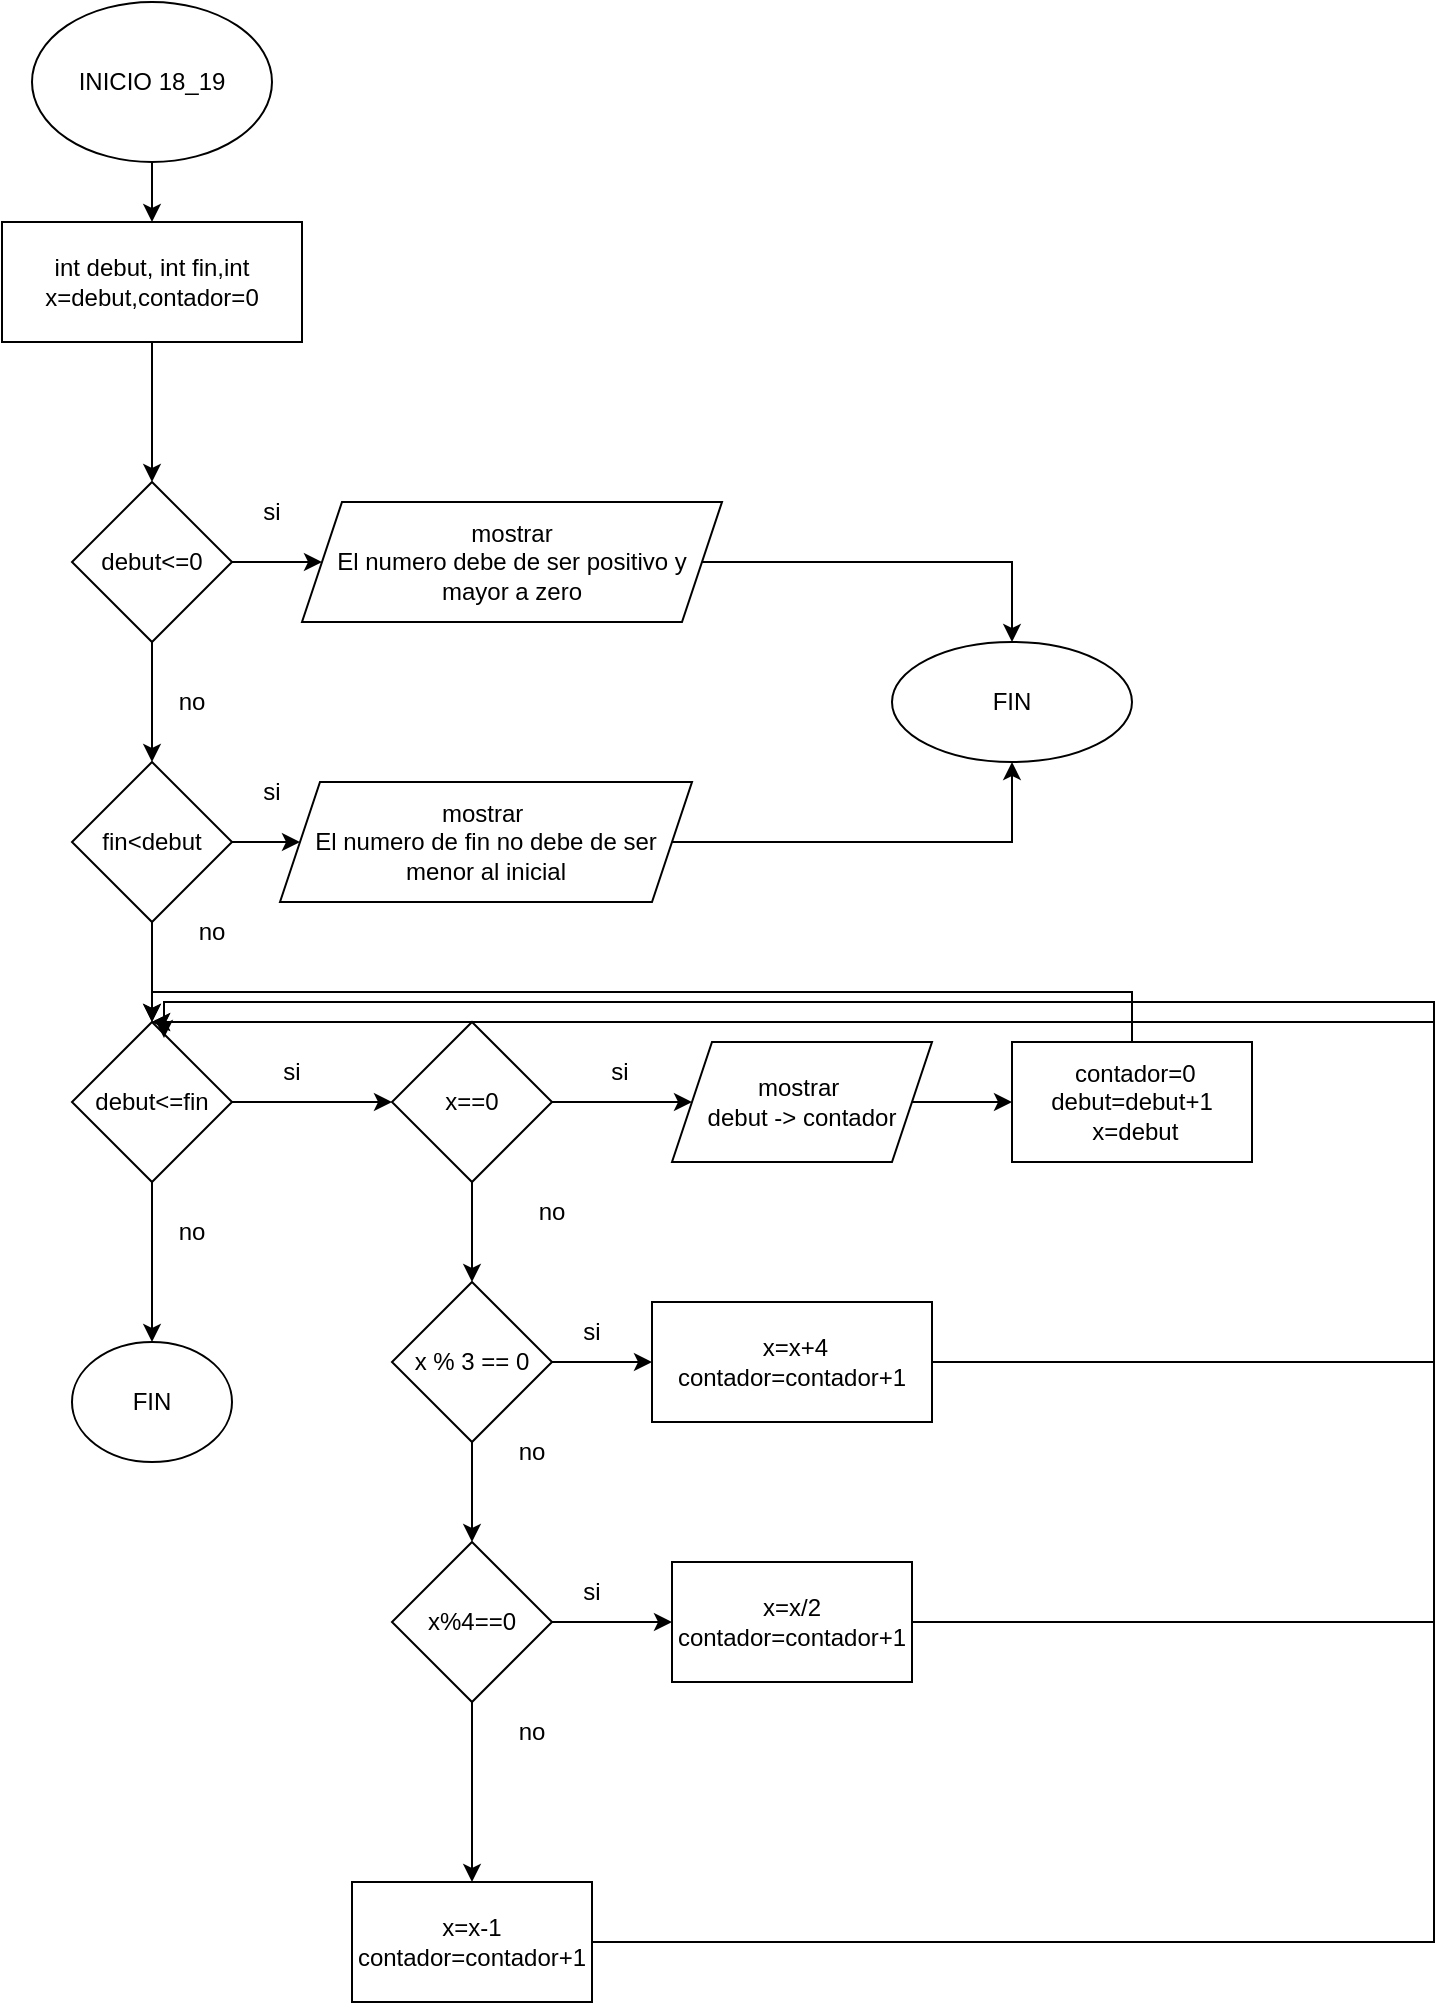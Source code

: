 <mxfile version="24.4.0" type="github">
  <diagram name="Página-1" id="Ei9_hkBRJ7mUx2qGigvX">
    <mxGraphModel dx="730" dy="775" grid="1" gridSize="10" guides="1" tooltips="1" connect="1" arrows="1" fold="1" page="1" pageScale="1" pageWidth="827" pageHeight="1169" math="0" shadow="0">
      <root>
        <mxCell id="0" />
        <mxCell id="1" parent="0" />
        <mxCell id="wLcH9RH19sQNDdShQnH_-3" value="" style="edgeStyle=orthogonalEdgeStyle;rounded=0;orthogonalLoop=1;jettySize=auto;html=1;" edge="1" parent="1" source="wLcH9RH19sQNDdShQnH_-1" target="wLcH9RH19sQNDdShQnH_-2">
          <mxGeometry relative="1" as="geometry" />
        </mxCell>
        <mxCell id="wLcH9RH19sQNDdShQnH_-1" value="INICIO 18_19" style="ellipse;whiteSpace=wrap;html=1;" vertex="1" parent="1">
          <mxGeometry x="90" y="30" width="120" height="80" as="geometry" />
        </mxCell>
        <mxCell id="wLcH9RH19sQNDdShQnH_-5" value="" style="edgeStyle=orthogonalEdgeStyle;rounded=0;orthogonalLoop=1;jettySize=auto;html=1;" edge="1" parent="1" source="wLcH9RH19sQNDdShQnH_-2" target="wLcH9RH19sQNDdShQnH_-4">
          <mxGeometry relative="1" as="geometry" />
        </mxCell>
        <mxCell id="wLcH9RH19sQNDdShQnH_-2" value="int debut, int fin,int x=debut,contador=0" style="whiteSpace=wrap;html=1;" vertex="1" parent="1">
          <mxGeometry x="75" y="140" width="150" height="60" as="geometry" />
        </mxCell>
        <mxCell id="wLcH9RH19sQNDdShQnH_-7" value="" style="edgeStyle=orthogonalEdgeStyle;rounded=0;orthogonalLoop=1;jettySize=auto;html=1;" edge="1" parent="1" source="wLcH9RH19sQNDdShQnH_-4" target="wLcH9RH19sQNDdShQnH_-6">
          <mxGeometry relative="1" as="geometry" />
        </mxCell>
        <mxCell id="wLcH9RH19sQNDdShQnH_-9" value="" style="edgeStyle=orthogonalEdgeStyle;rounded=0;orthogonalLoop=1;jettySize=auto;html=1;" edge="1" parent="1" source="wLcH9RH19sQNDdShQnH_-4" target="wLcH9RH19sQNDdShQnH_-8">
          <mxGeometry relative="1" as="geometry" />
        </mxCell>
        <mxCell id="wLcH9RH19sQNDdShQnH_-4" value="debut&amp;lt;=0" style="rhombus;whiteSpace=wrap;html=1;" vertex="1" parent="1">
          <mxGeometry x="110" y="270" width="80" height="80" as="geometry" />
        </mxCell>
        <mxCell id="wLcH9RH19sQNDdShQnH_-13" style="edgeStyle=orthogonalEdgeStyle;rounded=0;orthogonalLoop=1;jettySize=auto;html=1;entryX=0.5;entryY=0;entryDx=0;entryDy=0;" edge="1" parent="1" source="wLcH9RH19sQNDdShQnH_-6" target="wLcH9RH19sQNDdShQnH_-12">
          <mxGeometry relative="1" as="geometry" />
        </mxCell>
        <mxCell id="wLcH9RH19sQNDdShQnH_-6" value="mostrar&lt;div&gt;El numero debe de ser positivo y mayor a zero&lt;br&gt;&lt;/div&gt;" style="shape=parallelogram;perimeter=parallelogramPerimeter;whiteSpace=wrap;html=1;fixedSize=1;" vertex="1" parent="1">
          <mxGeometry x="225" y="280" width="210" height="60" as="geometry" />
        </mxCell>
        <mxCell id="wLcH9RH19sQNDdShQnH_-11" value="" style="edgeStyle=orthogonalEdgeStyle;rounded=0;orthogonalLoop=1;jettySize=auto;html=1;" edge="1" parent="1" source="wLcH9RH19sQNDdShQnH_-8" target="wLcH9RH19sQNDdShQnH_-10">
          <mxGeometry relative="1" as="geometry" />
        </mxCell>
        <mxCell id="wLcH9RH19sQNDdShQnH_-21" value="" style="edgeStyle=orthogonalEdgeStyle;rounded=0;orthogonalLoop=1;jettySize=auto;html=1;" edge="1" parent="1" source="wLcH9RH19sQNDdShQnH_-8" target="wLcH9RH19sQNDdShQnH_-20">
          <mxGeometry relative="1" as="geometry" />
        </mxCell>
        <mxCell id="wLcH9RH19sQNDdShQnH_-8" value="fin&amp;lt;debut" style="rhombus;whiteSpace=wrap;html=1;" vertex="1" parent="1">
          <mxGeometry x="110" y="410" width="80" height="80" as="geometry" />
        </mxCell>
        <mxCell id="wLcH9RH19sQNDdShQnH_-14" style="edgeStyle=orthogonalEdgeStyle;rounded=0;orthogonalLoop=1;jettySize=auto;html=1;" edge="1" parent="1" source="wLcH9RH19sQNDdShQnH_-10" target="wLcH9RH19sQNDdShQnH_-12">
          <mxGeometry relative="1" as="geometry" />
        </mxCell>
        <mxCell id="wLcH9RH19sQNDdShQnH_-10" value="mostrar&amp;nbsp;&lt;div&gt;El numero de fin no debe de ser menor al inicial&lt;br&gt;&lt;/div&gt;" style="shape=parallelogram;perimeter=parallelogramPerimeter;whiteSpace=wrap;html=1;fixedSize=1;" vertex="1" parent="1">
          <mxGeometry x="214" y="420" width="206" height="60" as="geometry" />
        </mxCell>
        <mxCell id="wLcH9RH19sQNDdShQnH_-12" value="FIN" style="ellipse;whiteSpace=wrap;html=1;" vertex="1" parent="1">
          <mxGeometry x="520" y="350" width="120" height="60" as="geometry" />
        </mxCell>
        <mxCell id="wLcH9RH19sQNDdShQnH_-15" value="si" style="text;html=1;align=center;verticalAlign=middle;whiteSpace=wrap;rounded=0;" vertex="1" parent="1">
          <mxGeometry x="180" y="270" width="60" height="30" as="geometry" />
        </mxCell>
        <mxCell id="wLcH9RH19sQNDdShQnH_-17" value="si" style="text;html=1;align=center;verticalAlign=middle;whiteSpace=wrap;rounded=0;" vertex="1" parent="1">
          <mxGeometry x="180" y="410" width="60" height="30" as="geometry" />
        </mxCell>
        <mxCell id="wLcH9RH19sQNDdShQnH_-18" value="no" style="text;html=1;align=center;verticalAlign=middle;whiteSpace=wrap;rounded=0;" vertex="1" parent="1">
          <mxGeometry x="140" y="365" width="60" height="30" as="geometry" />
        </mxCell>
        <mxCell id="wLcH9RH19sQNDdShQnH_-19" value="no" style="text;html=1;align=center;verticalAlign=middle;whiteSpace=wrap;rounded=0;" vertex="1" parent="1">
          <mxGeometry x="150" y="480" width="60" height="30" as="geometry" />
        </mxCell>
        <mxCell id="wLcH9RH19sQNDdShQnH_-23" value="" style="edgeStyle=orthogonalEdgeStyle;rounded=0;orthogonalLoop=1;jettySize=auto;html=1;" edge="1" parent="1" source="wLcH9RH19sQNDdShQnH_-20" target="wLcH9RH19sQNDdShQnH_-22">
          <mxGeometry relative="1" as="geometry" />
        </mxCell>
        <mxCell id="wLcH9RH19sQNDdShQnH_-51" value="" style="edgeStyle=orthogonalEdgeStyle;rounded=0;orthogonalLoop=1;jettySize=auto;html=1;" edge="1" parent="1" source="wLcH9RH19sQNDdShQnH_-20" target="wLcH9RH19sQNDdShQnH_-50">
          <mxGeometry relative="1" as="geometry" />
        </mxCell>
        <mxCell id="wLcH9RH19sQNDdShQnH_-20" value="debut&amp;lt;=fin" style="rhombus;whiteSpace=wrap;html=1;" vertex="1" parent="1">
          <mxGeometry x="110" y="540" width="80" height="80" as="geometry" />
        </mxCell>
        <mxCell id="wLcH9RH19sQNDdShQnH_-25" value="" style="edgeStyle=orthogonalEdgeStyle;rounded=0;orthogonalLoop=1;jettySize=auto;html=1;" edge="1" parent="1" source="wLcH9RH19sQNDdShQnH_-22" target="wLcH9RH19sQNDdShQnH_-24">
          <mxGeometry relative="1" as="geometry" />
        </mxCell>
        <mxCell id="wLcH9RH19sQNDdShQnH_-27" value="" style="edgeStyle=orthogonalEdgeStyle;rounded=0;orthogonalLoop=1;jettySize=auto;html=1;" edge="1" parent="1" source="wLcH9RH19sQNDdShQnH_-22" target="wLcH9RH19sQNDdShQnH_-26">
          <mxGeometry relative="1" as="geometry" />
        </mxCell>
        <mxCell id="wLcH9RH19sQNDdShQnH_-22" value="x==0" style="rhombus;whiteSpace=wrap;html=1;" vertex="1" parent="1">
          <mxGeometry x="270" y="540" width="80" height="80" as="geometry" />
        </mxCell>
        <mxCell id="wLcH9RH19sQNDdShQnH_-29" value="" style="edgeStyle=orthogonalEdgeStyle;rounded=0;orthogonalLoop=1;jettySize=auto;html=1;" edge="1" parent="1" source="wLcH9RH19sQNDdShQnH_-24" target="wLcH9RH19sQNDdShQnH_-28">
          <mxGeometry relative="1" as="geometry" />
        </mxCell>
        <mxCell id="wLcH9RH19sQNDdShQnH_-24" value="mostrar&amp;nbsp;&lt;div&gt;debut -&amp;gt; contador&lt;/div&gt;" style="shape=parallelogram;perimeter=parallelogramPerimeter;whiteSpace=wrap;html=1;fixedSize=1;" vertex="1" parent="1">
          <mxGeometry x="410" y="550" width="130" height="60" as="geometry" />
        </mxCell>
        <mxCell id="wLcH9RH19sQNDdShQnH_-35" value="" style="edgeStyle=orthogonalEdgeStyle;rounded=0;orthogonalLoop=1;jettySize=auto;html=1;" edge="1" parent="1" source="wLcH9RH19sQNDdShQnH_-26" target="wLcH9RH19sQNDdShQnH_-34">
          <mxGeometry relative="1" as="geometry" />
        </mxCell>
        <mxCell id="wLcH9RH19sQNDdShQnH_-37" value="" style="edgeStyle=orthogonalEdgeStyle;rounded=0;orthogonalLoop=1;jettySize=auto;html=1;" edge="1" parent="1" source="wLcH9RH19sQNDdShQnH_-26" target="wLcH9RH19sQNDdShQnH_-36">
          <mxGeometry relative="1" as="geometry" />
        </mxCell>
        <mxCell id="wLcH9RH19sQNDdShQnH_-26" value="x % 3 == 0" style="rhombus;whiteSpace=wrap;html=1;" vertex="1" parent="1">
          <mxGeometry x="270" y="670" width="80" height="80" as="geometry" />
        </mxCell>
        <mxCell id="wLcH9RH19sQNDdShQnH_-32" style="edgeStyle=orthogonalEdgeStyle;rounded=0;orthogonalLoop=1;jettySize=auto;html=1;entryX=0.5;entryY=0;entryDx=0;entryDy=0;" edge="1" parent="1" source="wLcH9RH19sQNDdShQnH_-28" target="wLcH9RH19sQNDdShQnH_-20">
          <mxGeometry relative="1" as="geometry">
            <mxPoint x="640" y="500" as="targetPoint" />
            <Array as="points">
              <mxPoint x="640" y="525" />
              <mxPoint x="150" y="525" />
            </Array>
          </mxGeometry>
        </mxCell>
        <mxCell id="wLcH9RH19sQNDdShQnH_-28" value="&amp;nbsp;contador=0&lt;div&gt;debut=debut+1&lt;br&gt;&lt;/div&gt;&lt;div&gt;&amp;nbsp;x=debut&lt;br&gt;&lt;/div&gt;" style="whiteSpace=wrap;html=1;" vertex="1" parent="1">
          <mxGeometry x="580" y="550" width="120" height="60" as="geometry" />
        </mxCell>
        <mxCell id="wLcH9RH19sQNDdShQnH_-30" value="si" style="text;html=1;align=center;verticalAlign=middle;whiteSpace=wrap;rounded=0;" vertex="1" parent="1">
          <mxGeometry x="353.5" y="550" width="60" height="30" as="geometry" />
        </mxCell>
        <mxCell id="wLcH9RH19sQNDdShQnH_-31" value="no" style="text;html=1;align=center;verticalAlign=middle;whiteSpace=wrap;rounded=0;" vertex="1" parent="1">
          <mxGeometry x="320" y="620" width="60" height="30" as="geometry" />
        </mxCell>
        <mxCell id="wLcH9RH19sQNDdShQnH_-53" style="edgeStyle=orthogonalEdgeStyle;rounded=0;orthogonalLoop=1;jettySize=auto;html=1;entryX=0.5;entryY=0;entryDx=0;entryDy=0;" edge="1" parent="1" source="wLcH9RH19sQNDdShQnH_-34" target="wLcH9RH19sQNDdShQnH_-20">
          <mxGeometry relative="1" as="geometry">
            <mxPoint x="790" y="510" as="targetPoint" />
            <Array as="points">
              <mxPoint x="791" y="710" />
              <mxPoint x="791" y="540" />
            </Array>
          </mxGeometry>
        </mxCell>
        <mxCell id="wLcH9RH19sQNDdShQnH_-34" value="&amp;nbsp;x=x+4&lt;div&gt;contador=contador+1&lt;br&gt;&lt;/div&gt;" style="whiteSpace=wrap;html=1;" vertex="1" parent="1">
          <mxGeometry x="400" y="680" width="140" height="60" as="geometry" />
        </mxCell>
        <mxCell id="wLcH9RH19sQNDdShQnH_-39" value="" style="edgeStyle=orthogonalEdgeStyle;rounded=0;orthogonalLoop=1;jettySize=auto;html=1;" edge="1" parent="1" source="wLcH9RH19sQNDdShQnH_-36" target="wLcH9RH19sQNDdShQnH_-38">
          <mxGeometry relative="1" as="geometry" />
        </mxCell>
        <mxCell id="wLcH9RH19sQNDdShQnH_-41" value="" style="edgeStyle=orthogonalEdgeStyle;rounded=0;orthogonalLoop=1;jettySize=auto;html=1;" edge="1" parent="1" source="wLcH9RH19sQNDdShQnH_-36" target="wLcH9RH19sQNDdShQnH_-40">
          <mxGeometry relative="1" as="geometry" />
        </mxCell>
        <mxCell id="wLcH9RH19sQNDdShQnH_-36" value="x%4==0" style="rhombus;whiteSpace=wrap;html=1;" vertex="1" parent="1">
          <mxGeometry x="270" y="800" width="80" height="80" as="geometry" />
        </mxCell>
        <mxCell id="wLcH9RH19sQNDdShQnH_-54" style="edgeStyle=orthogonalEdgeStyle;rounded=0;orthogonalLoop=1;jettySize=auto;html=1;entryX=0.575;entryY=0.1;entryDx=0;entryDy=0;entryPerimeter=0;" edge="1" parent="1" source="wLcH9RH19sQNDdShQnH_-38" target="wLcH9RH19sQNDdShQnH_-20">
          <mxGeometry relative="1" as="geometry">
            <mxPoint x="790" y="520" as="targetPoint" />
            <Array as="points">
              <mxPoint x="791" y="840" />
              <mxPoint x="791" y="530" />
              <mxPoint x="156" y="530" />
            </Array>
          </mxGeometry>
        </mxCell>
        <mxCell id="wLcH9RH19sQNDdShQnH_-38" value="x=x/2&lt;div&gt;contador=contador+1&lt;br&gt;&lt;/div&gt;" style="whiteSpace=wrap;html=1;" vertex="1" parent="1">
          <mxGeometry x="410" y="810" width="120" height="60" as="geometry" />
        </mxCell>
        <mxCell id="wLcH9RH19sQNDdShQnH_-55" style="edgeStyle=orthogonalEdgeStyle;rounded=0;orthogonalLoop=1;jettySize=auto;html=1;entryX=0.5;entryY=0;entryDx=0;entryDy=0;" edge="1" parent="1" source="wLcH9RH19sQNDdShQnH_-40" target="wLcH9RH19sQNDdShQnH_-20">
          <mxGeometry relative="1" as="geometry">
            <mxPoint x="790" y="500" as="targetPoint" />
            <Array as="points">
              <mxPoint x="791" y="1000" />
              <mxPoint x="791" y="540" />
            </Array>
          </mxGeometry>
        </mxCell>
        <mxCell id="wLcH9RH19sQNDdShQnH_-40" value="x=x-1&lt;div&gt;contador=contador+1&lt;br&gt;&lt;/div&gt;" style="whiteSpace=wrap;html=1;" vertex="1" parent="1">
          <mxGeometry x="250" y="970" width="120" height="60" as="geometry" />
        </mxCell>
        <mxCell id="wLcH9RH19sQNDdShQnH_-45" value="no" style="text;html=1;align=center;verticalAlign=middle;whiteSpace=wrap;rounded=0;" vertex="1" parent="1">
          <mxGeometry x="310" y="740" width="60" height="30" as="geometry" />
        </mxCell>
        <mxCell id="wLcH9RH19sQNDdShQnH_-46" value="no" style="text;html=1;align=center;verticalAlign=middle;whiteSpace=wrap;rounded=0;" vertex="1" parent="1">
          <mxGeometry x="310" y="880" width="60" height="30" as="geometry" />
        </mxCell>
        <mxCell id="wLcH9RH19sQNDdShQnH_-47" value="si" style="text;html=1;align=center;verticalAlign=middle;whiteSpace=wrap;rounded=0;" vertex="1" parent="1">
          <mxGeometry x="340" y="680" width="60" height="30" as="geometry" />
        </mxCell>
        <mxCell id="wLcH9RH19sQNDdShQnH_-48" value="si" style="text;html=1;align=center;verticalAlign=middle;whiteSpace=wrap;rounded=0;" vertex="1" parent="1">
          <mxGeometry x="340" y="810" width="60" height="30" as="geometry" />
        </mxCell>
        <mxCell id="wLcH9RH19sQNDdShQnH_-49" value="si" style="text;html=1;align=center;verticalAlign=middle;whiteSpace=wrap;rounded=0;" vertex="1" parent="1">
          <mxGeometry x="190" y="550" width="60" height="30" as="geometry" />
        </mxCell>
        <mxCell id="wLcH9RH19sQNDdShQnH_-50" value="FIN" style="ellipse;whiteSpace=wrap;html=1;" vertex="1" parent="1">
          <mxGeometry x="110" y="700" width="80" height="60" as="geometry" />
        </mxCell>
        <mxCell id="wLcH9RH19sQNDdShQnH_-52" value="no" style="text;html=1;align=center;verticalAlign=middle;whiteSpace=wrap;rounded=0;" vertex="1" parent="1">
          <mxGeometry x="140" y="630" width="60" height="30" as="geometry" />
        </mxCell>
      </root>
    </mxGraphModel>
  </diagram>
</mxfile>
